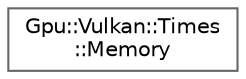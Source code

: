 digraph "Graphical Class Hierarchy"
{
 // LATEX_PDF_SIZE
  bgcolor="transparent";
  edge [fontname=Helvetica,fontsize=10,labelfontname=Helvetica,labelfontsize=10];
  node [fontname=Helvetica,fontsize=10,shape=box,height=0.2,width=0.4];
  rankdir="LR";
  Node0 [id="Node000000",label="Gpu::Vulkan::Times\l::Memory",height=0.2,width=0.4,color="grey40", fillcolor="white", style="filled",URL="$classGpu_1_1Vulkan_1_1Times_1_1Memory.html",tooltip=" "];
}
